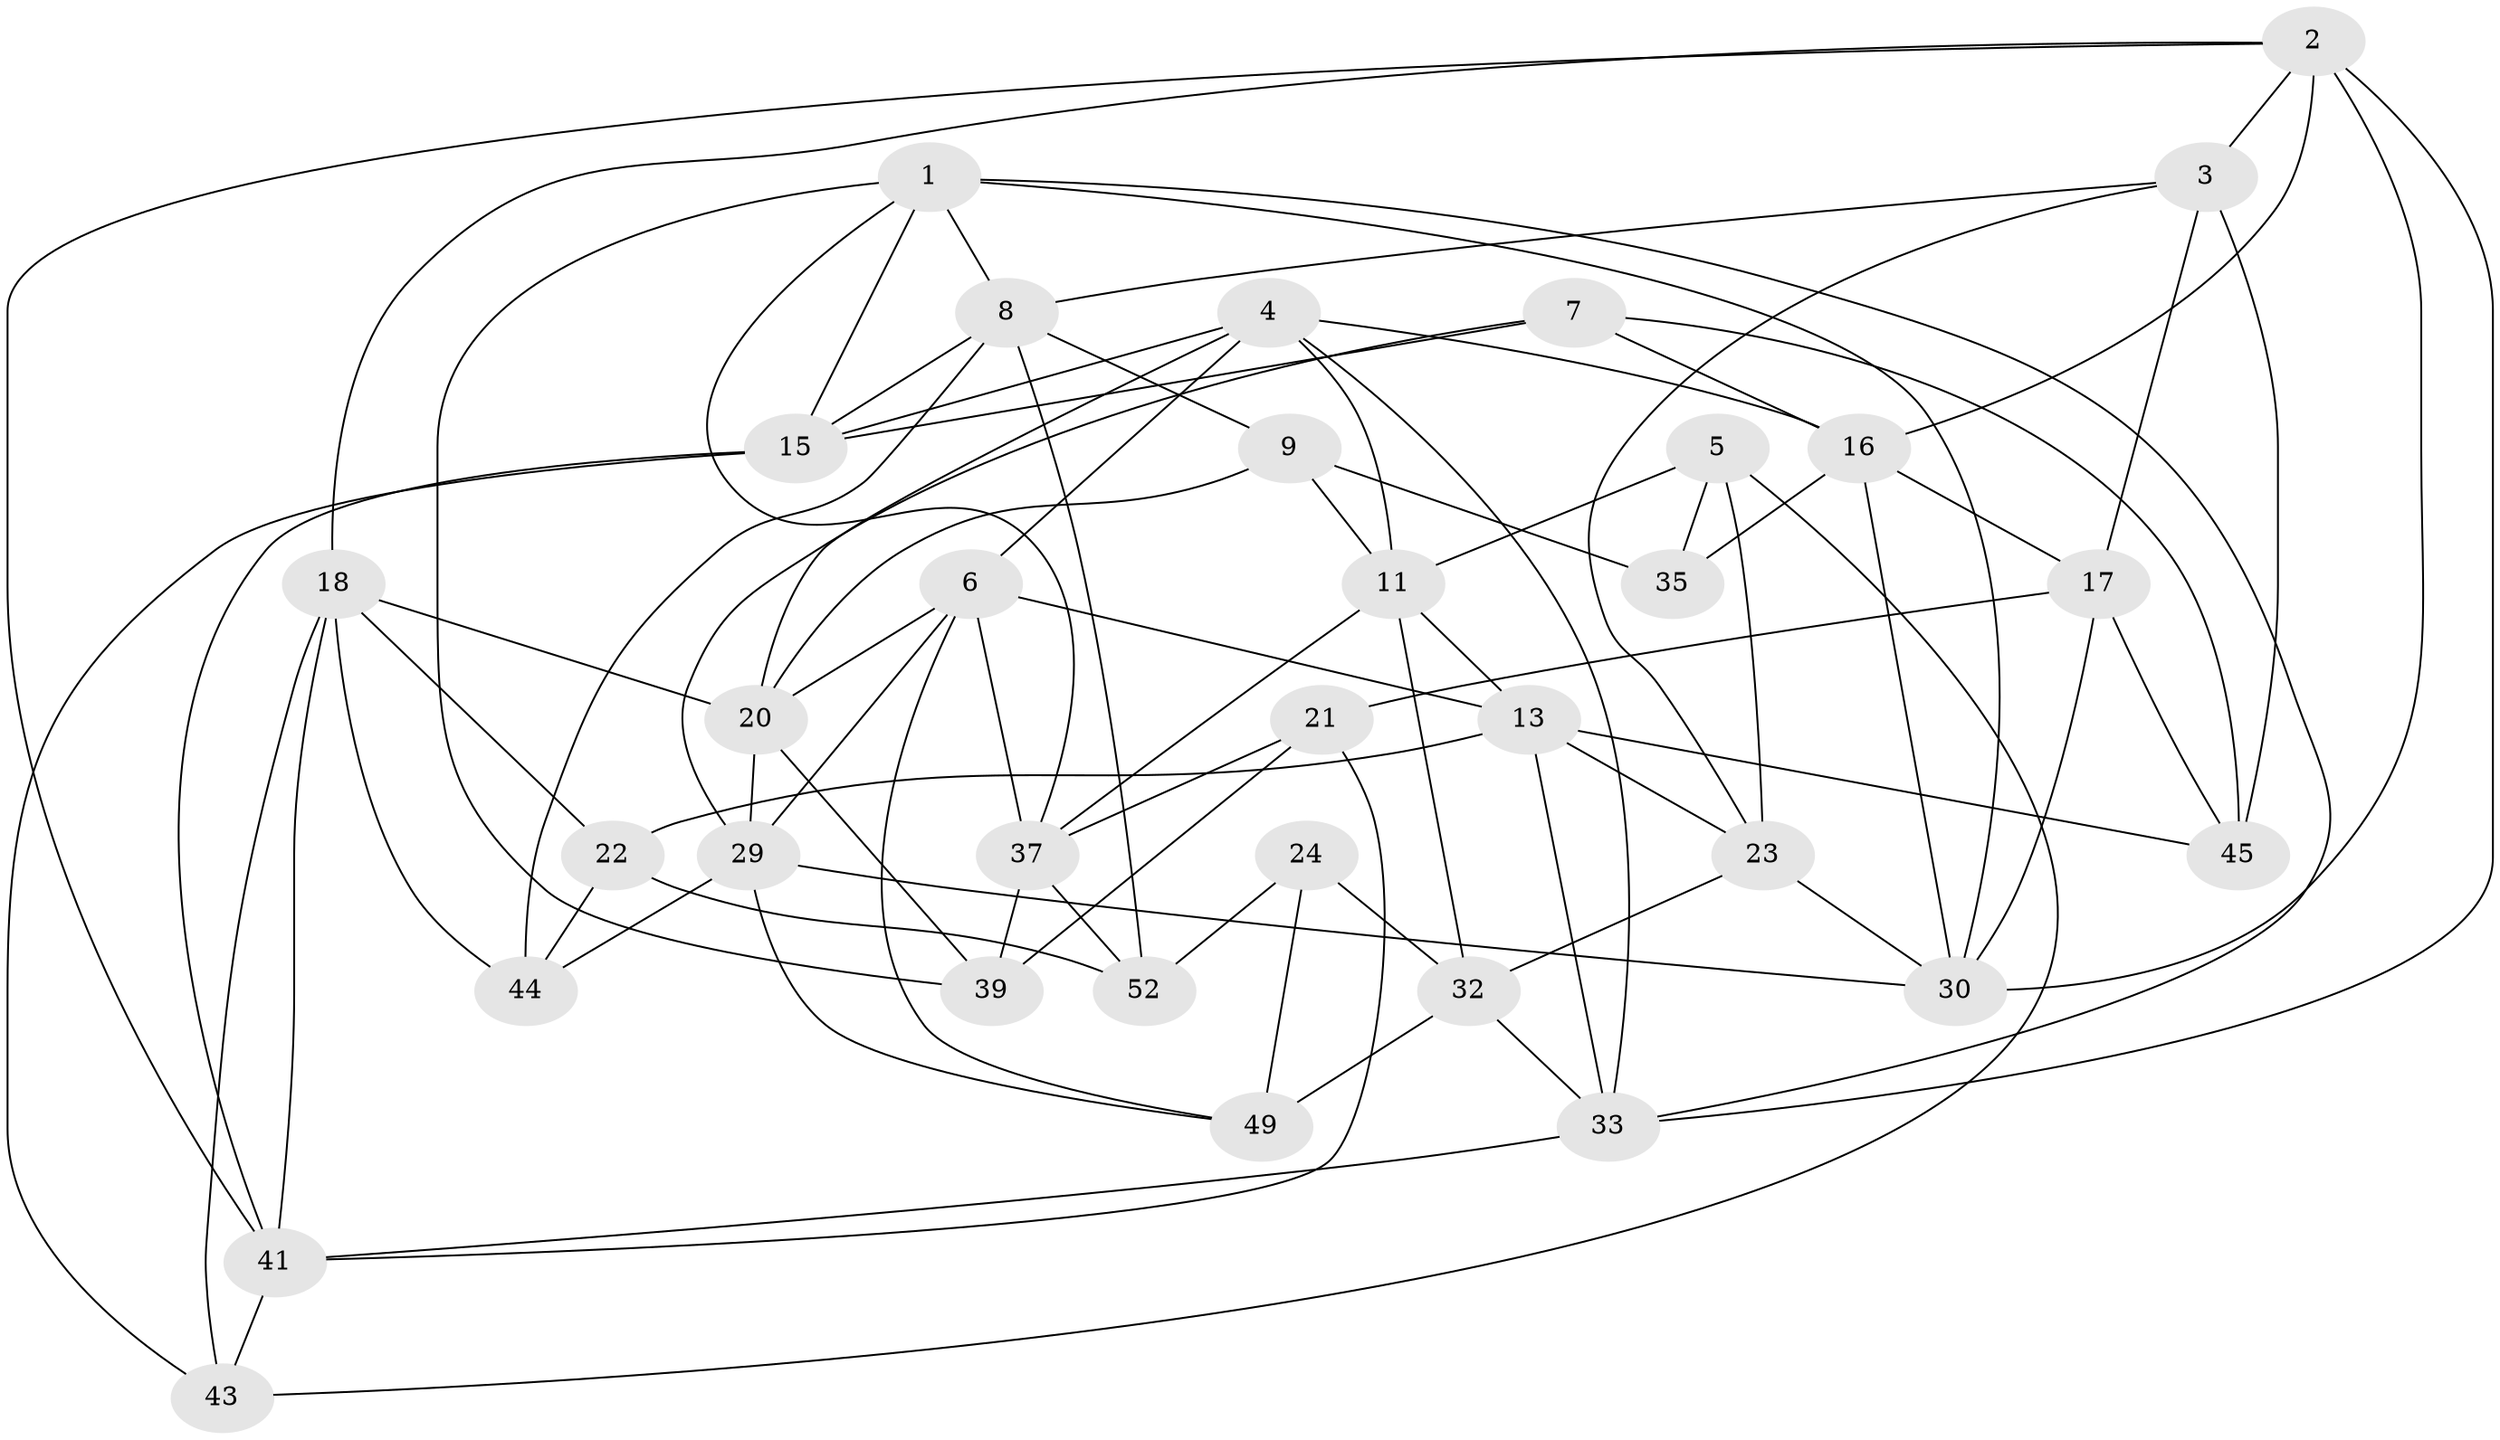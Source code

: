 // Generated by graph-tools (version 1.1) at 2025/24/03/03/25 07:24:27]
// undirected, 33 vertices, 83 edges
graph export_dot {
graph [start="1"]
  node [color=gray90,style=filled];
  1 [super="+12"];
  2 [super="+46"];
  3 [super="+10"];
  4 [super="+55"];
  5 [super="+14"];
  6 [super="+31"];
  7;
  8 [super="+19"];
  9;
  11 [super="+36"];
  13 [super="+28"];
  15 [super="+50"];
  16 [super="+26"];
  17 [super="+51"];
  18 [super="+38"];
  20 [super="+27"];
  21;
  22;
  23 [super="+25"];
  24;
  29 [super="+42"];
  30 [super="+34"];
  32 [super="+47"];
  33 [super="+53"];
  35;
  37 [super="+40"];
  39;
  41 [super="+48"];
  43;
  44;
  45 [super="+54"];
  49 [super="+56"];
  52;
  1 -- 39;
  1 -- 37;
  1 -- 8;
  1 -- 15;
  1 -- 30;
  1 -- 33;
  2 -- 33;
  2 -- 3;
  2 -- 41;
  2 -- 16;
  2 -- 18;
  2 -- 30;
  3 -- 45 [weight=2];
  3 -- 8;
  3 -- 17;
  3 -- 23;
  4 -- 6;
  4 -- 20;
  4 -- 15;
  4 -- 16;
  4 -- 33;
  4 -- 11;
  5 -- 23 [weight=2];
  5 -- 35 [weight=2];
  5 -- 43;
  5 -- 11;
  6 -- 29;
  6 -- 20;
  6 -- 49;
  6 -- 37;
  6 -- 13;
  7 -- 29;
  7 -- 15;
  7 -- 16;
  7 -- 45;
  8 -- 9;
  8 -- 44;
  8 -- 52;
  8 -- 15;
  9 -- 35;
  9 -- 20;
  9 -- 11;
  11 -- 13;
  11 -- 37;
  11 -- 32;
  13 -- 22;
  13 -- 23;
  13 -- 33;
  13 -- 45;
  15 -- 41;
  15 -- 43;
  16 -- 35;
  16 -- 30;
  16 -- 17;
  17 -- 21;
  17 -- 45 [weight=2];
  17 -- 30;
  18 -- 44;
  18 -- 20;
  18 -- 43;
  18 -- 41;
  18 -- 22;
  20 -- 29;
  20 -- 39;
  21 -- 41;
  21 -- 39;
  21 -- 37;
  22 -- 44;
  22 -- 52;
  23 -- 32;
  23 -- 30;
  24 -- 49 [weight=2];
  24 -- 52;
  24 -- 32;
  29 -- 49;
  29 -- 44;
  29 -- 30;
  32 -- 33;
  32 -- 49 [weight=2];
  33 -- 41;
  37 -- 52;
  37 -- 39;
  41 -- 43;
}

